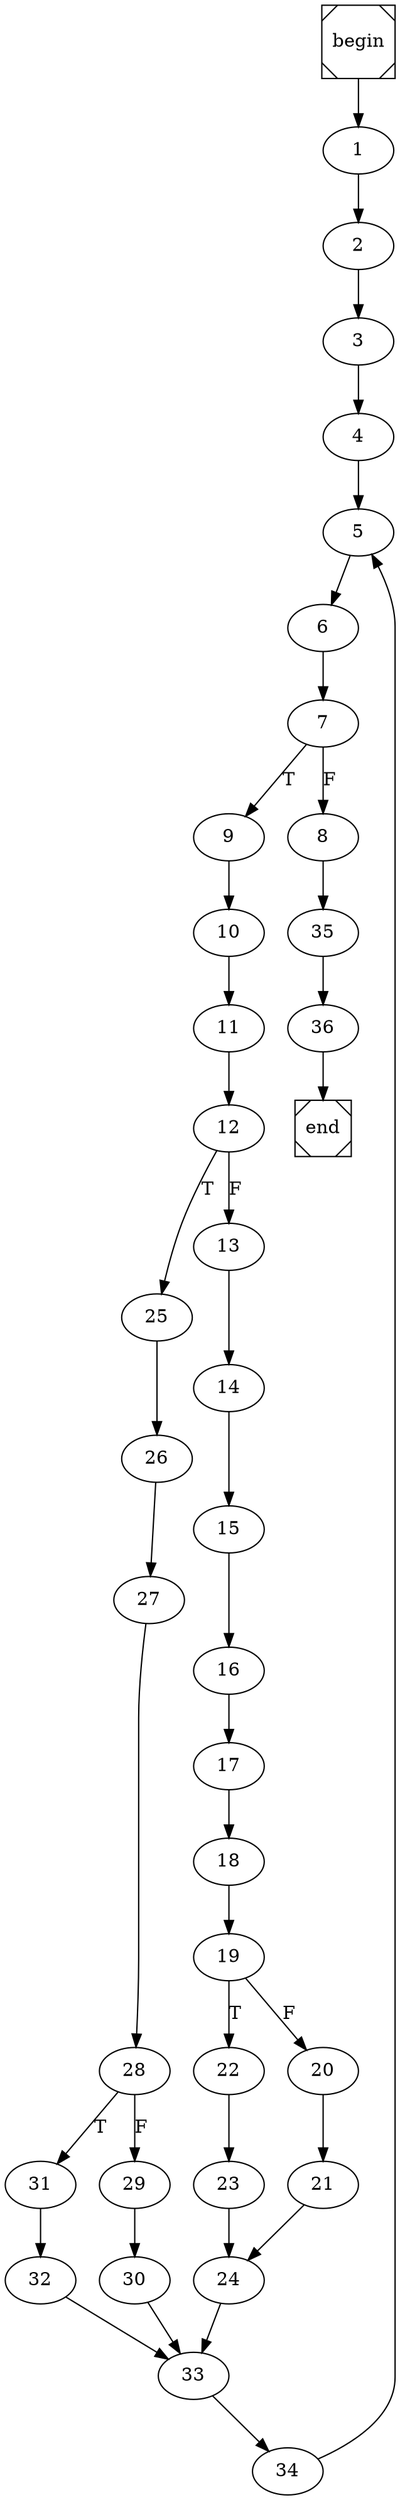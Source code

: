 digraph cfg {
	begin [shape=Msquare];
	end [shape=Msquare];
	begin -> 1;	1 -> 2;	2 -> 3;	3 -> 4;	4 -> 5;	5 -> 6;	6 -> 7;	7 -> 9[label=T];	7 -> 8[label=F];	8 -> 35;	9 -> 10;	10 -> 11;	11 -> 12;	12 -> 25[label=T];	12 -> 13[label=F];	13 -> 14;	14 -> 15;	15 -> 16;	16 -> 17;	17 -> 18;	18 -> 19;	19 -> 22[label=T];	19 -> 20[label=F];	20 -> 21;	21 -> 24;	22 -> 23;	23 -> 24;	24 -> 33;	25 -> 26;	26 -> 27;	27 -> 28;	28 -> 31[label=T];	28 -> 29[label=F];	29 -> 30;	30 -> 33;	31 -> 32;	32 -> 33;	33 -> 34;	34 -> 5;	35 -> 36;	36 -> end;}

